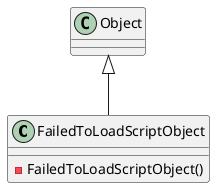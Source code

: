 @startuml
class FailedToLoadScriptObject {
    - FailedToLoadScriptObject()
}
Object <|-- FailedToLoadScriptObject
@enduml
